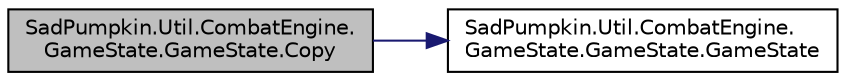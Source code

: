 digraph "SadPumpkin.Util.CombatEngine.GameState.GameState.Copy"
{
 // LATEX_PDF_SIZE
  edge [fontname="Helvetica",fontsize="10",labelfontname="Helvetica",labelfontsize="10"];
  node [fontname="Helvetica",fontsize="10",shape=record];
  rankdir="LR";
  Node1 [label="SadPumpkin.Util.CombatEngine.\lGameState.GameState.Copy",height=0.2,width=0.4,color="black", fillcolor="grey75", style="filled", fontcolor="black",tooltip="Create a deep copy of the current object."];
  Node1 -> Node2 [color="midnightblue",fontsize="10",style="solid",fontname="Helvetica"];
  Node2 [label="SadPumpkin.Util.CombatEngine.\lGameState.GameState.GameState",height=0.2,width=0.4,color="black", fillcolor="white", style="filled",URL="$class_sad_pumpkin_1_1_util_1_1_combat_engine_1_1_game_state_1_1_game_state.html#ad3511978534f84cb9b552db71be5a021",tooltip="Construct a new GameState with the provided values."];
}
